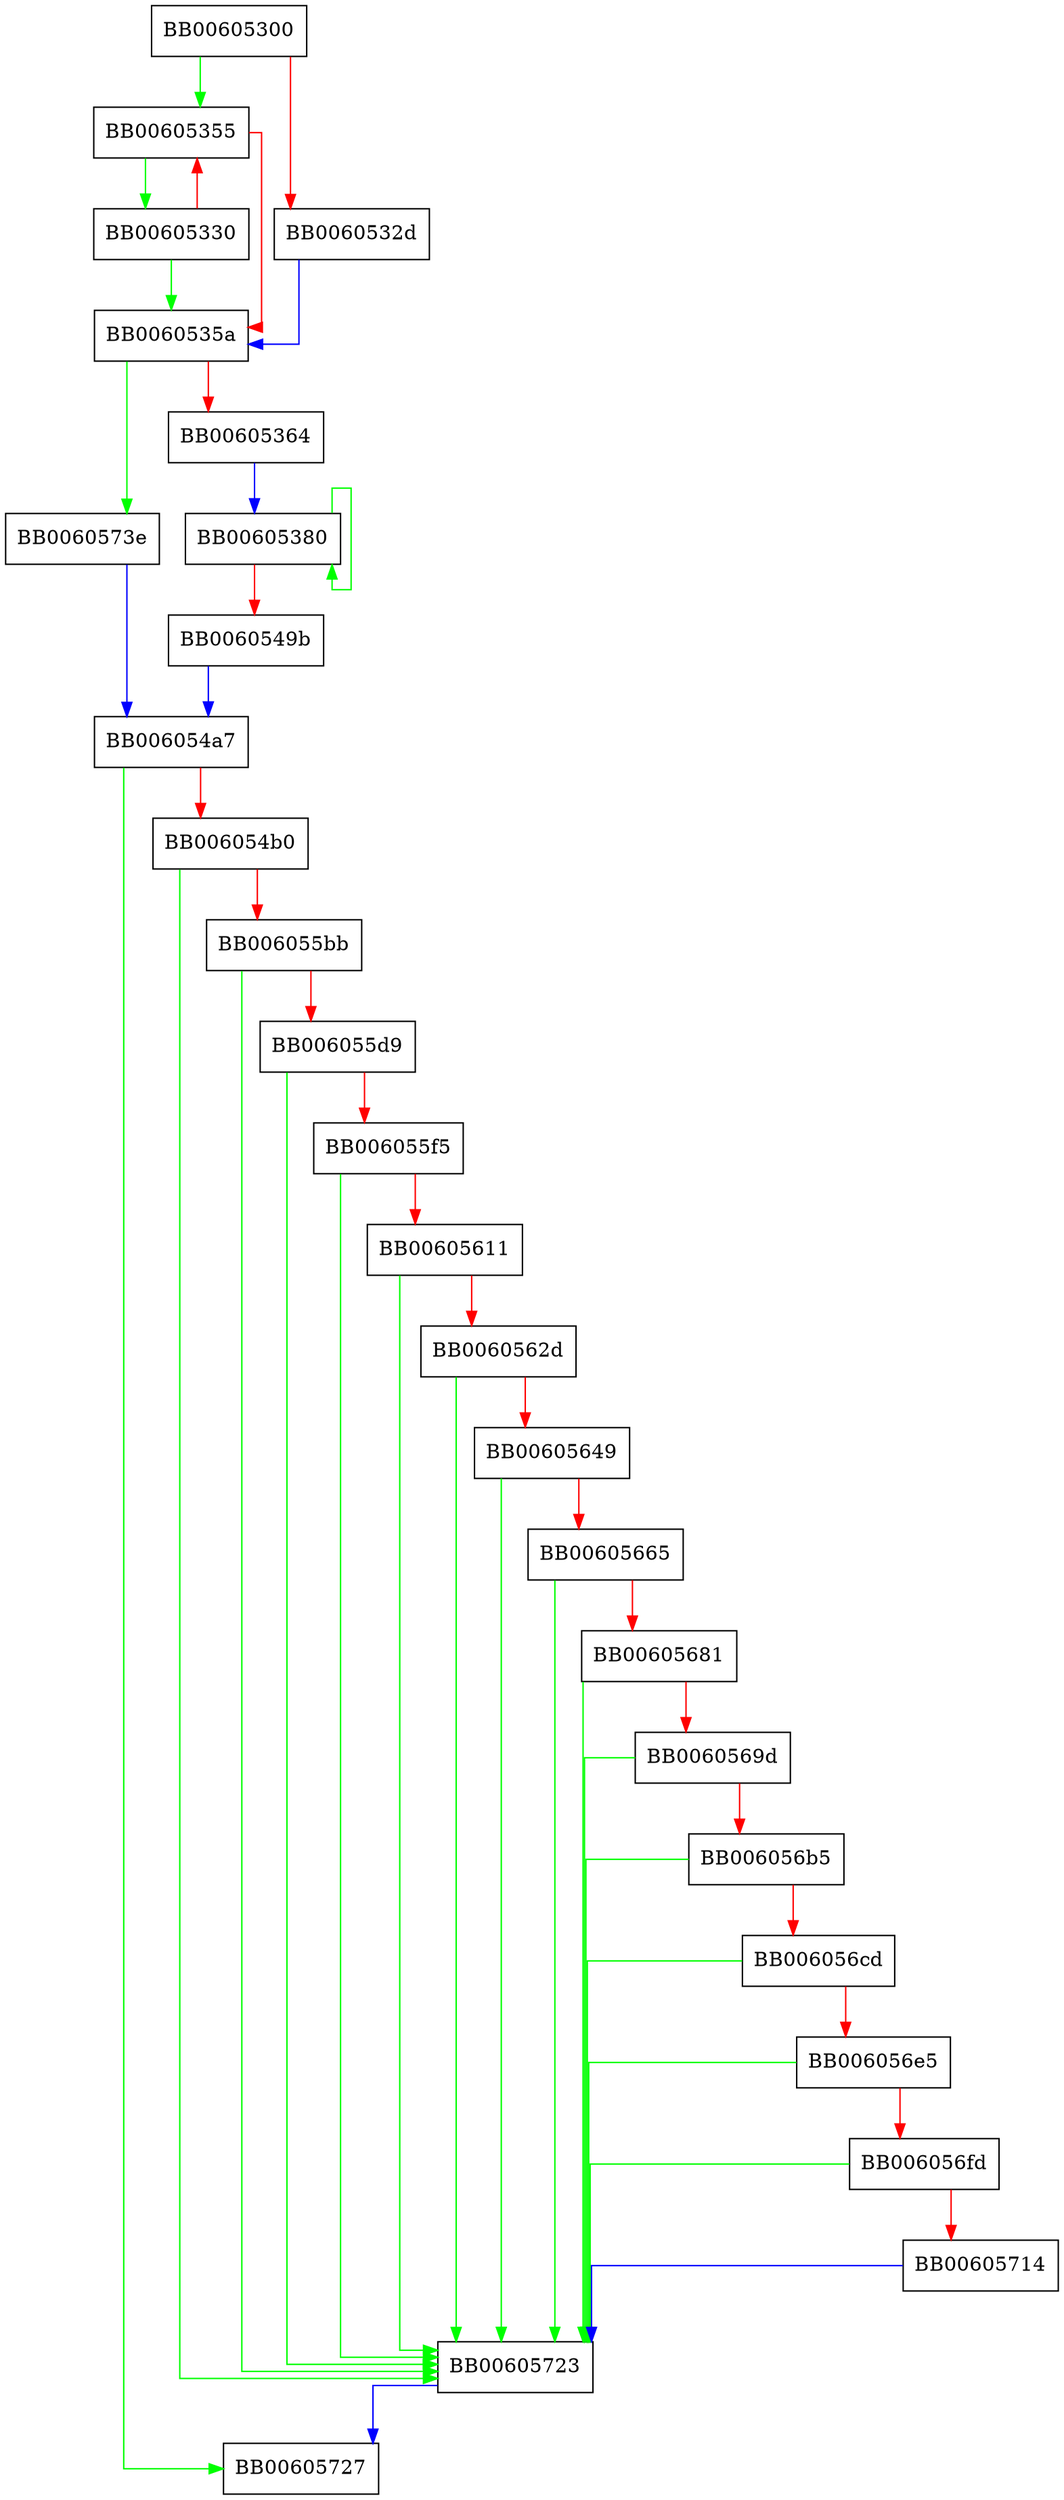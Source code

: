digraph CRYPTO_ctr128_encrypt {
  node [shape="box"];
  graph [splines=ortho];
  BB00605300 -> BB00605355 [color="green"];
  BB00605300 -> BB0060532d [color="red"];
  BB0060532d -> BB0060535a [color="blue"];
  BB00605330 -> BB0060535a [color="green"];
  BB00605330 -> BB00605355 [color="red"];
  BB00605355 -> BB00605330 [color="green"];
  BB00605355 -> BB0060535a [color="red"];
  BB0060535a -> BB0060573e [color="green"];
  BB0060535a -> BB00605364 [color="red"];
  BB00605364 -> BB00605380 [color="blue"];
  BB00605380 -> BB00605380 [color="green"];
  BB00605380 -> BB0060549b [color="red"];
  BB0060549b -> BB006054a7 [color="blue"];
  BB006054a7 -> BB00605727 [color="green"];
  BB006054a7 -> BB006054b0 [color="red"];
  BB006054b0 -> BB00605723 [color="green"];
  BB006054b0 -> BB006055bb [color="red"];
  BB006055bb -> BB00605723 [color="green"];
  BB006055bb -> BB006055d9 [color="red"];
  BB006055d9 -> BB00605723 [color="green"];
  BB006055d9 -> BB006055f5 [color="red"];
  BB006055f5 -> BB00605723 [color="green"];
  BB006055f5 -> BB00605611 [color="red"];
  BB00605611 -> BB00605723 [color="green"];
  BB00605611 -> BB0060562d [color="red"];
  BB0060562d -> BB00605723 [color="green"];
  BB0060562d -> BB00605649 [color="red"];
  BB00605649 -> BB00605723 [color="green"];
  BB00605649 -> BB00605665 [color="red"];
  BB00605665 -> BB00605723 [color="green"];
  BB00605665 -> BB00605681 [color="red"];
  BB00605681 -> BB00605723 [color="green"];
  BB00605681 -> BB0060569d [color="red"];
  BB0060569d -> BB00605723 [color="green"];
  BB0060569d -> BB006056b5 [color="red"];
  BB006056b5 -> BB00605723 [color="green"];
  BB006056b5 -> BB006056cd [color="red"];
  BB006056cd -> BB00605723 [color="green"];
  BB006056cd -> BB006056e5 [color="red"];
  BB006056e5 -> BB00605723 [color="green"];
  BB006056e5 -> BB006056fd [color="red"];
  BB006056fd -> BB00605723 [color="green"];
  BB006056fd -> BB00605714 [color="red"];
  BB00605714 -> BB00605723 [color="blue"];
  BB00605723 -> BB00605727 [color="blue"];
  BB0060573e -> BB006054a7 [color="blue"];
}